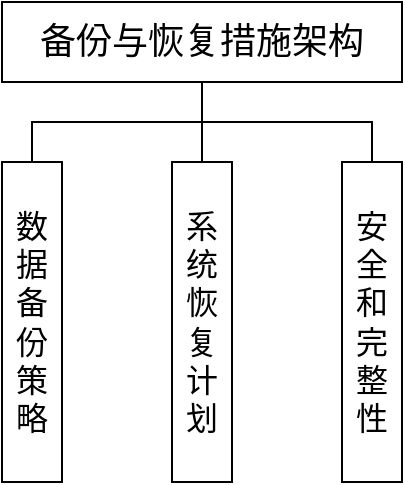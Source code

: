 <mxfile version="24.6.4" type="github">
  <diagram name="第 1 页" id="WSeYwSI_fpxSqh49A8sn">
    <mxGraphModel dx="954" dy="581" grid="1" gridSize="10" guides="1" tooltips="1" connect="1" arrows="1" fold="1" page="1" pageScale="1" pageWidth="827" pageHeight="1169" math="0" shadow="0">
      <root>
        <mxCell id="0" />
        <mxCell id="1" parent="0" />
        <mxCell id="C7nw3J4-O2xmeEaB7xWT-1" value="" style="edgeStyle=orthogonalEdgeStyle;rounded=0;orthogonalLoop=1;jettySize=auto;html=1;endArrow=none;endFill=0;" edge="1" parent="1" source="C7nw3J4-O2xmeEaB7xWT-2" target="C7nw3J4-O2xmeEaB7xWT-4">
          <mxGeometry relative="1" as="geometry" />
        </mxCell>
        <mxCell id="C7nw3J4-O2xmeEaB7xWT-2" value="&lt;font style=&quot;font-size: 18px;&quot;&gt;备份与恢复措施架构&lt;/font&gt;" style="rounded=0;whiteSpace=wrap;html=1;" vertex="1" parent="1">
          <mxGeometry x="314" y="120" width="200" height="40" as="geometry" />
        </mxCell>
        <mxCell id="C7nw3J4-O2xmeEaB7xWT-3" value="&lt;font style=&quot;font-size: 16px;&quot;&gt;数据备份策略&lt;/font&gt;" style="rounded=0;whiteSpace=wrap;html=1;" vertex="1" parent="1">
          <mxGeometry x="314" y="200" width="30" height="160" as="geometry" />
        </mxCell>
        <mxCell id="C7nw3J4-O2xmeEaB7xWT-4" value="&lt;font style=&quot;font-size: 16px;&quot;&gt;系统恢复计划&lt;/font&gt;" style="rounded=0;whiteSpace=wrap;html=1;" vertex="1" parent="1">
          <mxGeometry x="399" y="200" width="30" height="160" as="geometry" />
        </mxCell>
        <mxCell id="C7nw3J4-O2xmeEaB7xWT-5" value="&lt;font style=&quot;font-size: 16px;&quot;&gt;安全和完整性&lt;/font&gt;" style="rounded=0;whiteSpace=wrap;html=1;" vertex="1" parent="1">
          <mxGeometry x="484" y="200" width="30" height="160" as="geometry" />
        </mxCell>
        <mxCell id="C7nw3J4-O2xmeEaB7xWT-6" value="" style="edgeStyle=orthogonalEdgeStyle;rounded=0;orthogonalLoop=1;jettySize=auto;html=1;endArrow=none;endFill=0;entryX=0.5;entryY=0;entryDx=0;entryDy=0;exitX=0.5;exitY=1;exitDx=0;exitDy=0;" edge="1" parent="1" source="C7nw3J4-O2xmeEaB7xWT-2" target="C7nw3J4-O2xmeEaB7xWT-5">
          <mxGeometry relative="1" as="geometry">
            <mxPoint x="424" y="170" as="sourcePoint" />
            <mxPoint x="424" y="210" as="targetPoint" />
          </mxGeometry>
        </mxCell>
        <mxCell id="C7nw3J4-O2xmeEaB7xWT-7" value="" style="edgeStyle=orthogonalEdgeStyle;rounded=0;orthogonalLoop=1;jettySize=auto;html=1;endArrow=none;endFill=0;entryX=0.5;entryY=0;entryDx=0;entryDy=0;exitX=0.5;exitY=1;exitDx=0;exitDy=0;" edge="1" parent="1" source="C7nw3J4-O2xmeEaB7xWT-2" target="C7nw3J4-O2xmeEaB7xWT-3">
          <mxGeometry relative="1" as="geometry">
            <mxPoint x="414" y="161" as="sourcePoint" />
            <mxPoint x="509" y="210" as="targetPoint" />
          </mxGeometry>
        </mxCell>
      </root>
    </mxGraphModel>
  </diagram>
</mxfile>
